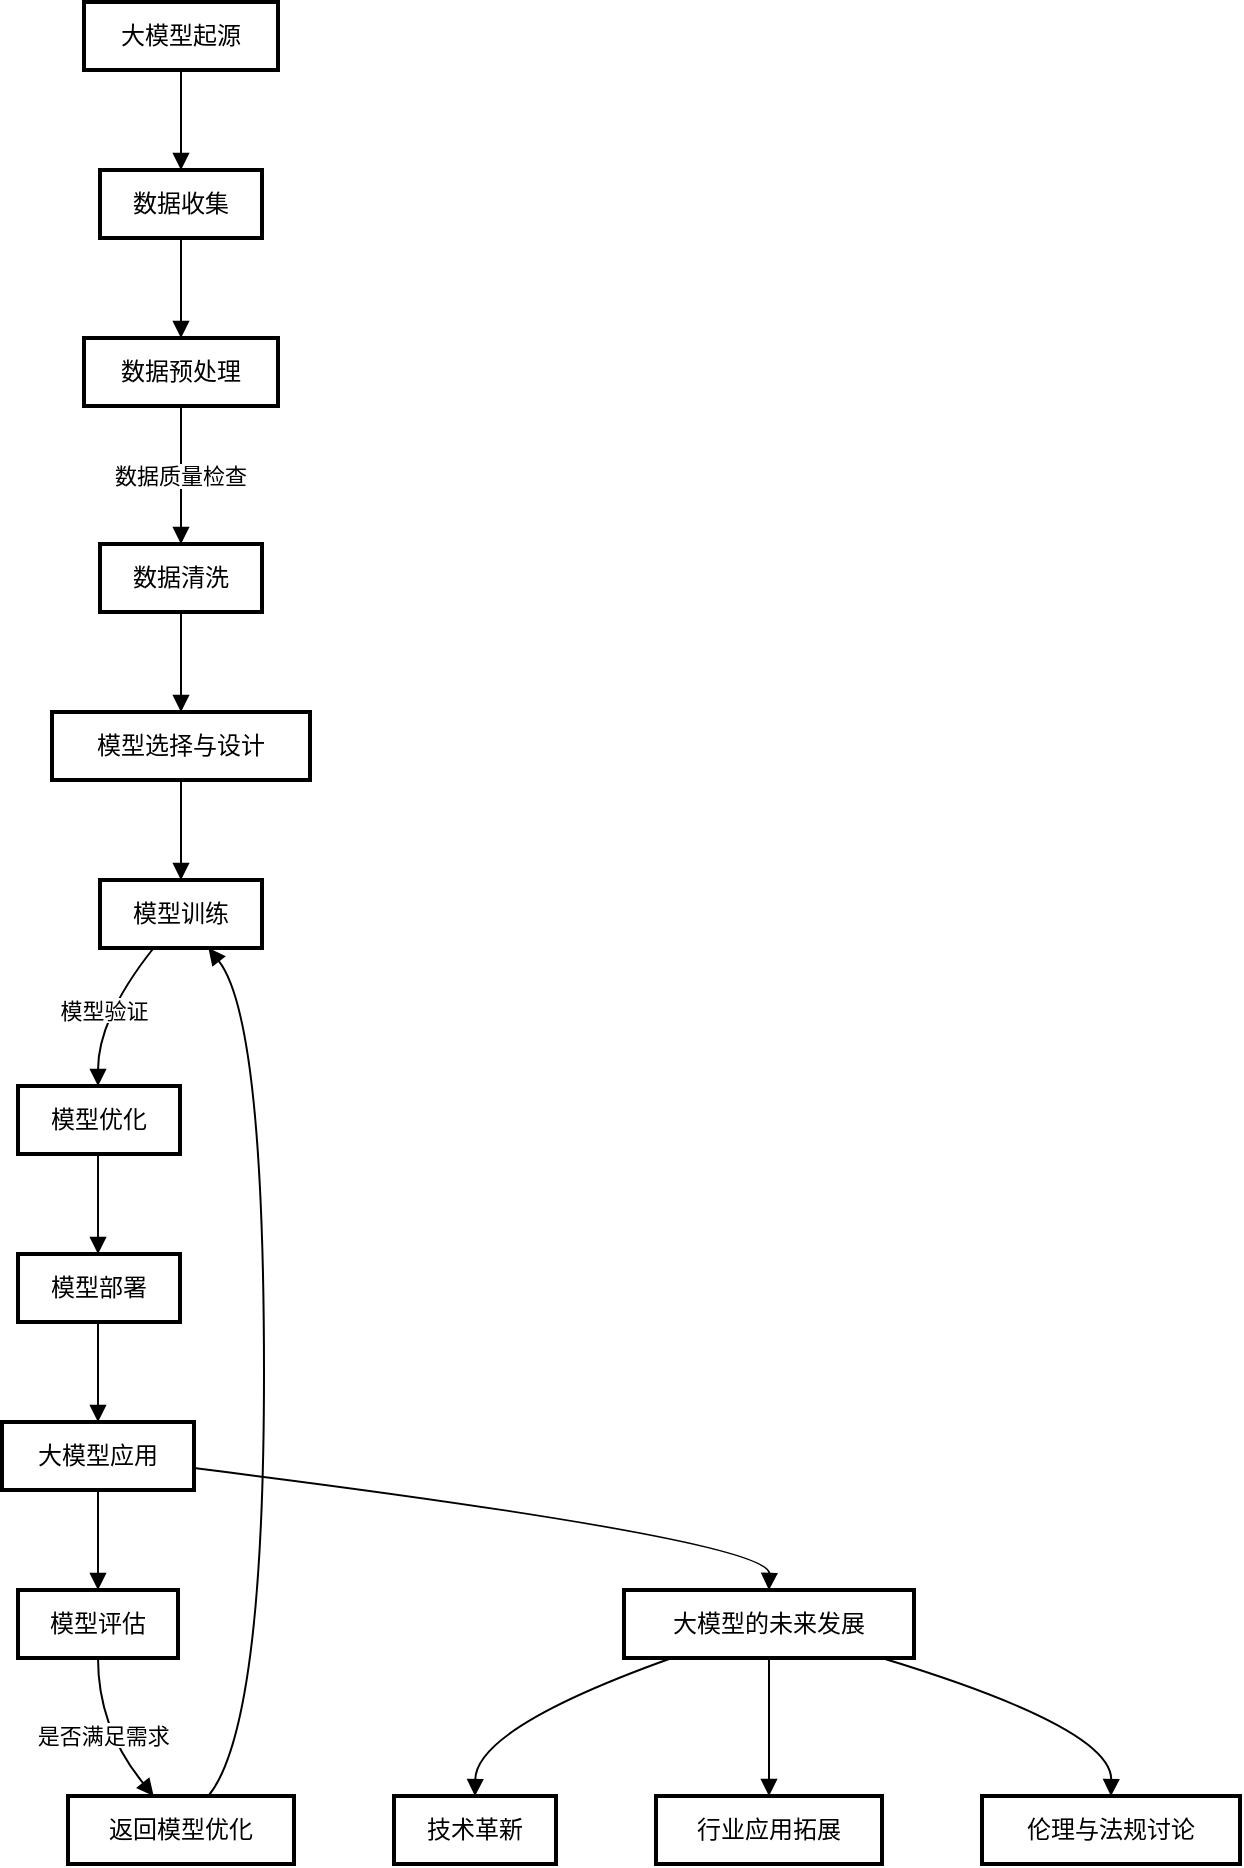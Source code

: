 <mxfile version="24.0.2" type="github">
  <diagram name="第 1 页" id="QeukTb9nWrmiqVeRcpxQ">
    <mxGraphModel dx="1195" dy="615" grid="1" gridSize="10" guides="1" tooltips="1" connect="1" arrows="1" fold="1" page="1" pageScale="1" pageWidth="827" pageHeight="1169" math="0" shadow="0">
      <root>
        <mxCell id="0" />
        <mxCell id="1" parent="0" />
        <mxCell id="p3xyF9iIXLRL_AfbEfvl-1" value="大模型起源" style="whiteSpace=wrap;strokeWidth=2;" vertex="1" parent="1">
          <mxGeometry x="61" y="20" width="97" height="34" as="geometry" />
        </mxCell>
        <mxCell id="p3xyF9iIXLRL_AfbEfvl-2" value="数据收集" style="whiteSpace=wrap;strokeWidth=2;" vertex="1" parent="1">
          <mxGeometry x="69" y="104" width="81" height="34" as="geometry" />
        </mxCell>
        <mxCell id="p3xyF9iIXLRL_AfbEfvl-3" value="数据预处理" style="whiteSpace=wrap;strokeWidth=2;" vertex="1" parent="1">
          <mxGeometry x="61" y="188" width="97" height="34" as="geometry" />
        </mxCell>
        <mxCell id="p3xyF9iIXLRL_AfbEfvl-4" value="数据清洗" style="whiteSpace=wrap;strokeWidth=2;" vertex="1" parent="1">
          <mxGeometry x="69" y="291" width="81" height="34" as="geometry" />
        </mxCell>
        <mxCell id="p3xyF9iIXLRL_AfbEfvl-5" value="模型选择与设计" style="whiteSpace=wrap;strokeWidth=2;" vertex="1" parent="1">
          <mxGeometry x="45" y="375" width="129" height="34" as="geometry" />
        </mxCell>
        <mxCell id="p3xyF9iIXLRL_AfbEfvl-6" value="模型训练" style="whiteSpace=wrap;strokeWidth=2;" vertex="1" parent="1">
          <mxGeometry x="69" y="459" width="81" height="34" as="geometry" />
        </mxCell>
        <mxCell id="p3xyF9iIXLRL_AfbEfvl-7" value="模型优化" style="whiteSpace=wrap;strokeWidth=2;" vertex="1" parent="1">
          <mxGeometry x="28" y="562" width="81" height="34" as="geometry" />
        </mxCell>
        <mxCell id="p3xyF9iIXLRL_AfbEfvl-8" value="模型部署" style="whiteSpace=wrap;strokeWidth=2;" vertex="1" parent="1">
          <mxGeometry x="28" y="646" width="81" height="34" as="geometry" />
        </mxCell>
        <mxCell id="p3xyF9iIXLRL_AfbEfvl-9" value="大模型应用" style="whiteSpace=wrap;strokeWidth=2;" vertex="1" parent="1">
          <mxGeometry x="20" y="730" width="96" height="34" as="geometry" />
        </mxCell>
        <mxCell id="p3xyF9iIXLRL_AfbEfvl-10" value="模型评估" style="whiteSpace=wrap;strokeWidth=2;" vertex="1" parent="1">
          <mxGeometry x="28" y="814" width="80" height="34" as="geometry" />
        </mxCell>
        <mxCell id="p3xyF9iIXLRL_AfbEfvl-11" value="返回模型优化" style="whiteSpace=wrap;strokeWidth=2;" vertex="1" parent="1">
          <mxGeometry x="53" y="917" width="113" height="34" as="geometry" />
        </mxCell>
        <mxCell id="p3xyF9iIXLRL_AfbEfvl-12" value="大模型的未来发展" style="whiteSpace=wrap;strokeWidth=2;" vertex="1" parent="1">
          <mxGeometry x="331" y="814" width="145" height="34" as="geometry" />
        </mxCell>
        <mxCell id="p3xyF9iIXLRL_AfbEfvl-13" value="技术革新" style="whiteSpace=wrap;strokeWidth=2;" vertex="1" parent="1">
          <mxGeometry x="216" y="917" width="81" height="34" as="geometry" />
        </mxCell>
        <mxCell id="p3xyF9iIXLRL_AfbEfvl-14" value="行业应用拓展" style="whiteSpace=wrap;strokeWidth=2;" vertex="1" parent="1">
          <mxGeometry x="347" y="917" width="113" height="34" as="geometry" />
        </mxCell>
        <mxCell id="p3xyF9iIXLRL_AfbEfvl-15" value="伦理与法规讨论" style="whiteSpace=wrap;strokeWidth=2;" vertex="1" parent="1">
          <mxGeometry x="510" y="917" width="129" height="34" as="geometry" />
        </mxCell>
        <mxCell id="p3xyF9iIXLRL_AfbEfvl-16" value="" style="curved=1;startArrow=none;endArrow=block;exitX=0.5;exitY=1;entryX=0.5;entryY=0;rounded=0;" edge="1" parent="1" source="p3xyF9iIXLRL_AfbEfvl-1" target="p3xyF9iIXLRL_AfbEfvl-2">
          <mxGeometry relative="1" as="geometry">
            <Array as="points" />
          </mxGeometry>
        </mxCell>
        <mxCell id="p3xyF9iIXLRL_AfbEfvl-17" value="" style="curved=1;startArrow=none;endArrow=block;exitX=0.5;exitY=1;entryX=0.5;entryY=0;rounded=0;" edge="1" parent="1" source="p3xyF9iIXLRL_AfbEfvl-2" target="p3xyF9iIXLRL_AfbEfvl-3">
          <mxGeometry relative="1" as="geometry">
            <Array as="points" />
          </mxGeometry>
        </mxCell>
        <mxCell id="p3xyF9iIXLRL_AfbEfvl-18" value="数据质量检查" style="curved=1;startArrow=none;endArrow=block;exitX=0.5;exitY=1;entryX=0.5;entryY=0;rounded=0;" edge="1" parent="1" source="p3xyF9iIXLRL_AfbEfvl-3" target="p3xyF9iIXLRL_AfbEfvl-4">
          <mxGeometry relative="1" as="geometry">
            <Array as="points" />
          </mxGeometry>
        </mxCell>
        <mxCell id="p3xyF9iIXLRL_AfbEfvl-19" value="" style="curved=1;startArrow=none;endArrow=block;exitX=0.5;exitY=1;entryX=0.5;entryY=0;rounded=0;" edge="1" parent="1" source="p3xyF9iIXLRL_AfbEfvl-4" target="p3xyF9iIXLRL_AfbEfvl-5">
          <mxGeometry relative="1" as="geometry">
            <Array as="points" />
          </mxGeometry>
        </mxCell>
        <mxCell id="p3xyF9iIXLRL_AfbEfvl-20" value="" style="curved=1;startArrow=none;endArrow=block;exitX=0.5;exitY=1;entryX=0.5;entryY=0;rounded=0;" edge="1" parent="1" source="p3xyF9iIXLRL_AfbEfvl-5" target="p3xyF9iIXLRL_AfbEfvl-6">
          <mxGeometry relative="1" as="geometry">
            <Array as="points" />
          </mxGeometry>
        </mxCell>
        <mxCell id="p3xyF9iIXLRL_AfbEfvl-21" value="模型验证" style="curved=1;startArrow=none;endArrow=block;exitX=0.331;exitY=1;entryX=0.494;entryY=0;rounded=0;" edge="1" parent="1" source="p3xyF9iIXLRL_AfbEfvl-6" target="p3xyF9iIXLRL_AfbEfvl-7">
          <mxGeometry relative="1" as="geometry">
            <Array as="points">
              <mxPoint x="68" y="528" />
            </Array>
          </mxGeometry>
        </mxCell>
        <mxCell id="p3xyF9iIXLRL_AfbEfvl-22" value="" style="curved=1;startArrow=none;endArrow=block;exitX=0.494;exitY=1;entryX=0.494;entryY=0;rounded=0;" edge="1" parent="1" source="p3xyF9iIXLRL_AfbEfvl-7" target="p3xyF9iIXLRL_AfbEfvl-8">
          <mxGeometry relative="1" as="geometry">
            <Array as="points" />
          </mxGeometry>
        </mxCell>
        <mxCell id="p3xyF9iIXLRL_AfbEfvl-23" value="" style="curved=1;startArrow=none;endArrow=block;exitX=0.494;exitY=1;entryX=0.5;entryY=0;rounded=0;" edge="1" parent="1" source="p3xyF9iIXLRL_AfbEfvl-8" target="p3xyF9iIXLRL_AfbEfvl-9">
          <mxGeometry relative="1" as="geometry">
            <Array as="points" />
          </mxGeometry>
        </mxCell>
        <mxCell id="p3xyF9iIXLRL_AfbEfvl-24" value="" style="curved=1;startArrow=none;endArrow=block;exitX=0.5;exitY=1;entryX=0.5;entryY=0;rounded=0;" edge="1" parent="1" source="p3xyF9iIXLRL_AfbEfvl-9" target="p3xyF9iIXLRL_AfbEfvl-10">
          <mxGeometry relative="1" as="geometry">
            <Array as="points" />
          </mxGeometry>
        </mxCell>
        <mxCell id="p3xyF9iIXLRL_AfbEfvl-25" value="是否满足需求" style="curved=1;startArrow=none;endArrow=block;exitX=0.5;exitY=1;entryX=0.379;entryY=0;rounded=0;" edge="1" parent="1" source="p3xyF9iIXLRL_AfbEfvl-10" target="p3xyF9iIXLRL_AfbEfvl-11">
          <mxGeometry relative="1" as="geometry">
            <Array as="points">
              <mxPoint x="68" y="883" />
            </Array>
          </mxGeometry>
        </mxCell>
        <mxCell id="p3xyF9iIXLRL_AfbEfvl-26" value="" style="curved=1;startArrow=none;endArrow=block;exitX=0.621;exitY=0;entryX=0.669;entryY=1;rounded=0;" edge="1" parent="1" source="p3xyF9iIXLRL_AfbEfvl-11" target="p3xyF9iIXLRL_AfbEfvl-6">
          <mxGeometry relative="1" as="geometry">
            <Array as="points">
              <mxPoint x="151" y="883" />
              <mxPoint x="151" y="528" />
            </Array>
          </mxGeometry>
        </mxCell>
        <mxCell id="p3xyF9iIXLRL_AfbEfvl-27" value="" style="curved=1;startArrow=none;endArrow=block;exitX=1;exitY=0.677;entryX=0.5;entryY=0;rounded=0;" edge="1" parent="1" source="p3xyF9iIXLRL_AfbEfvl-9" target="p3xyF9iIXLRL_AfbEfvl-12">
          <mxGeometry relative="1" as="geometry">
            <Array as="points">
              <mxPoint x="404" y="789" />
            </Array>
          </mxGeometry>
        </mxCell>
        <mxCell id="p3xyF9iIXLRL_AfbEfvl-28" value="" style="curved=1;startArrow=none;endArrow=block;exitX=0.165;exitY=1;entryX=0.5;entryY=0;rounded=0;" edge="1" parent="1" source="p3xyF9iIXLRL_AfbEfvl-12" target="p3xyF9iIXLRL_AfbEfvl-13">
          <mxGeometry relative="1" as="geometry">
            <Array as="points">
              <mxPoint x="257" y="883" />
            </Array>
          </mxGeometry>
        </mxCell>
        <mxCell id="p3xyF9iIXLRL_AfbEfvl-29" value="" style="curved=1;startArrow=none;endArrow=block;exitX=0.5;exitY=1;entryX=0.5;entryY=0;rounded=0;" edge="1" parent="1" source="p3xyF9iIXLRL_AfbEfvl-12" target="p3xyF9iIXLRL_AfbEfvl-14">
          <mxGeometry relative="1" as="geometry">
            <Array as="points" />
          </mxGeometry>
        </mxCell>
        <mxCell id="p3xyF9iIXLRL_AfbEfvl-30" value="" style="curved=1;startArrow=none;endArrow=block;exitX=0.889;exitY=1;entryX=0.5;entryY=0;rounded=0;" edge="1" parent="1" source="p3xyF9iIXLRL_AfbEfvl-12" target="p3xyF9iIXLRL_AfbEfvl-15">
          <mxGeometry relative="1" as="geometry">
            <Array as="points">
              <mxPoint x="575" y="883" />
            </Array>
          </mxGeometry>
        </mxCell>
      </root>
    </mxGraphModel>
  </diagram>
</mxfile>
